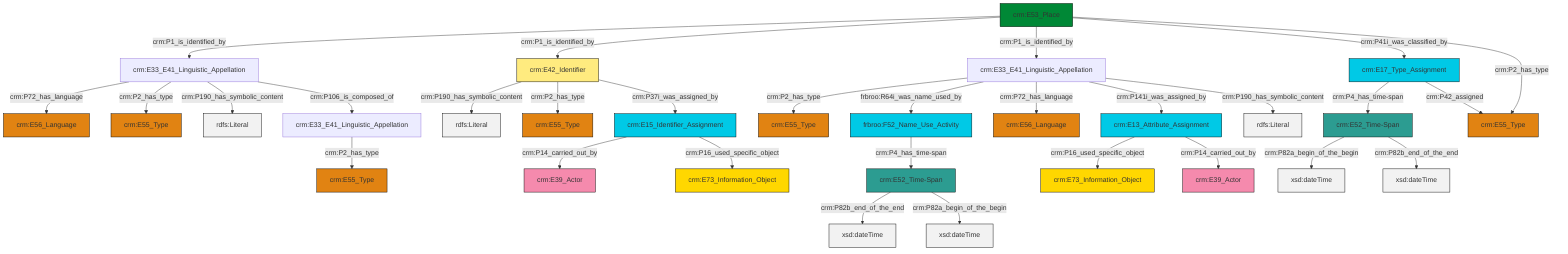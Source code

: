 graph TD
classDef Literal fill:#f2f2f2,stroke:#000000;
classDef CRM_Entity fill:#FFFFFF,stroke:#000000;
classDef Temporal_Entity fill:#00C9E6, stroke:#000000;
classDef Type fill:#E18312, stroke:#000000;
classDef Time-Span fill:#2C9C91, stroke:#000000;
classDef Appellation fill:#FFEB7F, stroke:#000000;
classDef Place fill:#008836, stroke:#000000;
classDef Persistent_Item fill:#B266B2, stroke:#000000;
classDef Conceptual_Object fill:#FFD700, stroke:#000000;
classDef Physical_Thing fill:#D2B48C, stroke:#000000;
classDef Actor fill:#f58aad, stroke:#000000;
classDef PC_Classes fill:#4ce600, stroke:#000000;
classDef Multi fill:#cccccc,stroke:#000000;

0["crm:E13_Attribute_Assignment"]:::Temporal_Entity -->|crm:P16_used_specific_object| 1["crm:E73_Information_Object"]:::Conceptual_Object
6["crm:E53_Place"]:::Place -->|crm:P1_is_identified_by| 7["crm:E33_E41_Linguistic_Appellation"]:::Default
9["crm:E33_E41_Linguistic_Appellation"]:::Default -->|crm:P2_has_type| 10["crm:E55_Type"]:::Type
13["crm:E33_E41_Linguistic_Appellation"]:::Default -->|crm:P2_has_type| 14["crm:E55_Type"]:::Type
11["crm:E52_Time-Span"]:::Time-Span -->|crm:P82b_end_of_the_end| 17[xsd:dateTime]:::Literal
22["crm:E42_Identifier"]:::Appellation -->|crm:P190_has_symbolic_content| 23[rdfs:Literal]:::Literal
9["crm:E33_E41_Linguistic_Appellation"]:::Default -->|frbroo:R64i_was_name_used_by| 27["frbroo:F52_Name_Use_Activity"]:::Temporal_Entity
7["crm:E33_E41_Linguistic_Appellation"]:::Default -->|crm:P72_has_language| 2["crm:E56_Language"]:::Type
28["crm:E17_Type_Assignment"]:::Temporal_Entity -->|crm:P4_has_time-span| 24["crm:E52_Time-Span"]:::Time-Span
11["crm:E52_Time-Span"]:::Time-Span -->|crm:P82a_begin_of_the_begin| 29[xsd:dateTime]:::Literal
9["crm:E33_E41_Linguistic_Appellation"]:::Default -->|crm:P72_has_language| 30["crm:E56_Language"]:::Type
6["crm:E53_Place"]:::Place -->|crm:P1_is_identified_by| 22["crm:E42_Identifier"]:::Appellation
7["crm:E33_E41_Linguistic_Appellation"]:::Default -->|crm:P2_has_type| 20["crm:E55_Type"]:::Type
0["crm:E13_Attribute_Assignment"]:::Temporal_Entity -->|crm:P14_carried_out_by| 18["crm:E39_Actor"]:::Actor
24["crm:E52_Time-Span"]:::Time-Span -->|crm:P82a_begin_of_the_begin| 37[xsd:dateTime]:::Literal
28["crm:E17_Type_Assignment"]:::Temporal_Entity -->|crm:P42_assigned| 38["crm:E55_Type"]:::Type
9["crm:E33_E41_Linguistic_Appellation"]:::Default -->|crm:P141i_was_assigned_by| 0["crm:E13_Attribute_Assignment"]:::Temporal_Entity
22["crm:E42_Identifier"]:::Appellation -->|crm:P2_has_type| 4["crm:E55_Type"]:::Type
6["crm:E53_Place"]:::Place -->|crm:P1_is_identified_by| 9["crm:E33_E41_Linguistic_Appellation"]:::Default
22["crm:E42_Identifier"]:::Appellation -->|crm:P37i_was_assigned_by| 42["crm:E15_Identifier_Assignment"]:::Temporal_Entity
6["crm:E53_Place"]:::Place -->|crm:P41i_was_classified_by| 28["crm:E17_Type_Assignment"]:::Temporal_Entity
6["crm:E53_Place"]:::Place -->|crm:P2_has_type| 38["crm:E55_Type"]:::Type
27["frbroo:F52_Name_Use_Activity"]:::Temporal_Entity -->|crm:P4_has_time-span| 11["crm:E52_Time-Span"]:::Time-Span
9["crm:E33_E41_Linguistic_Appellation"]:::Default -->|crm:P190_has_symbolic_content| 48[rdfs:Literal]:::Literal
7["crm:E33_E41_Linguistic_Appellation"]:::Default -->|crm:P190_has_symbolic_content| 49[rdfs:Literal]:::Literal
42["crm:E15_Identifier_Assignment"]:::Temporal_Entity -->|crm:P14_carried_out_by| 15["crm:E39_Actor"]:::Actor
24["crm:E52_Time-Span"]:::Time-Span -->|crm:P82b_end_of_the_end| 52[xsd:dateTime]:::Literal
42["crm:E15_Identifier_Assignment"]:::Temporal_Entity -->|crm:P16_used_specific_object| 40["crm:E73_Information_Object"]:::Conceptual_Object
7["crm:E33_E41_Linguistic_Appellation"]:::Default -->|crm:P106_is_composed_of| 13["crm:E33_E41_Linguistic_Appellation"]:::Default